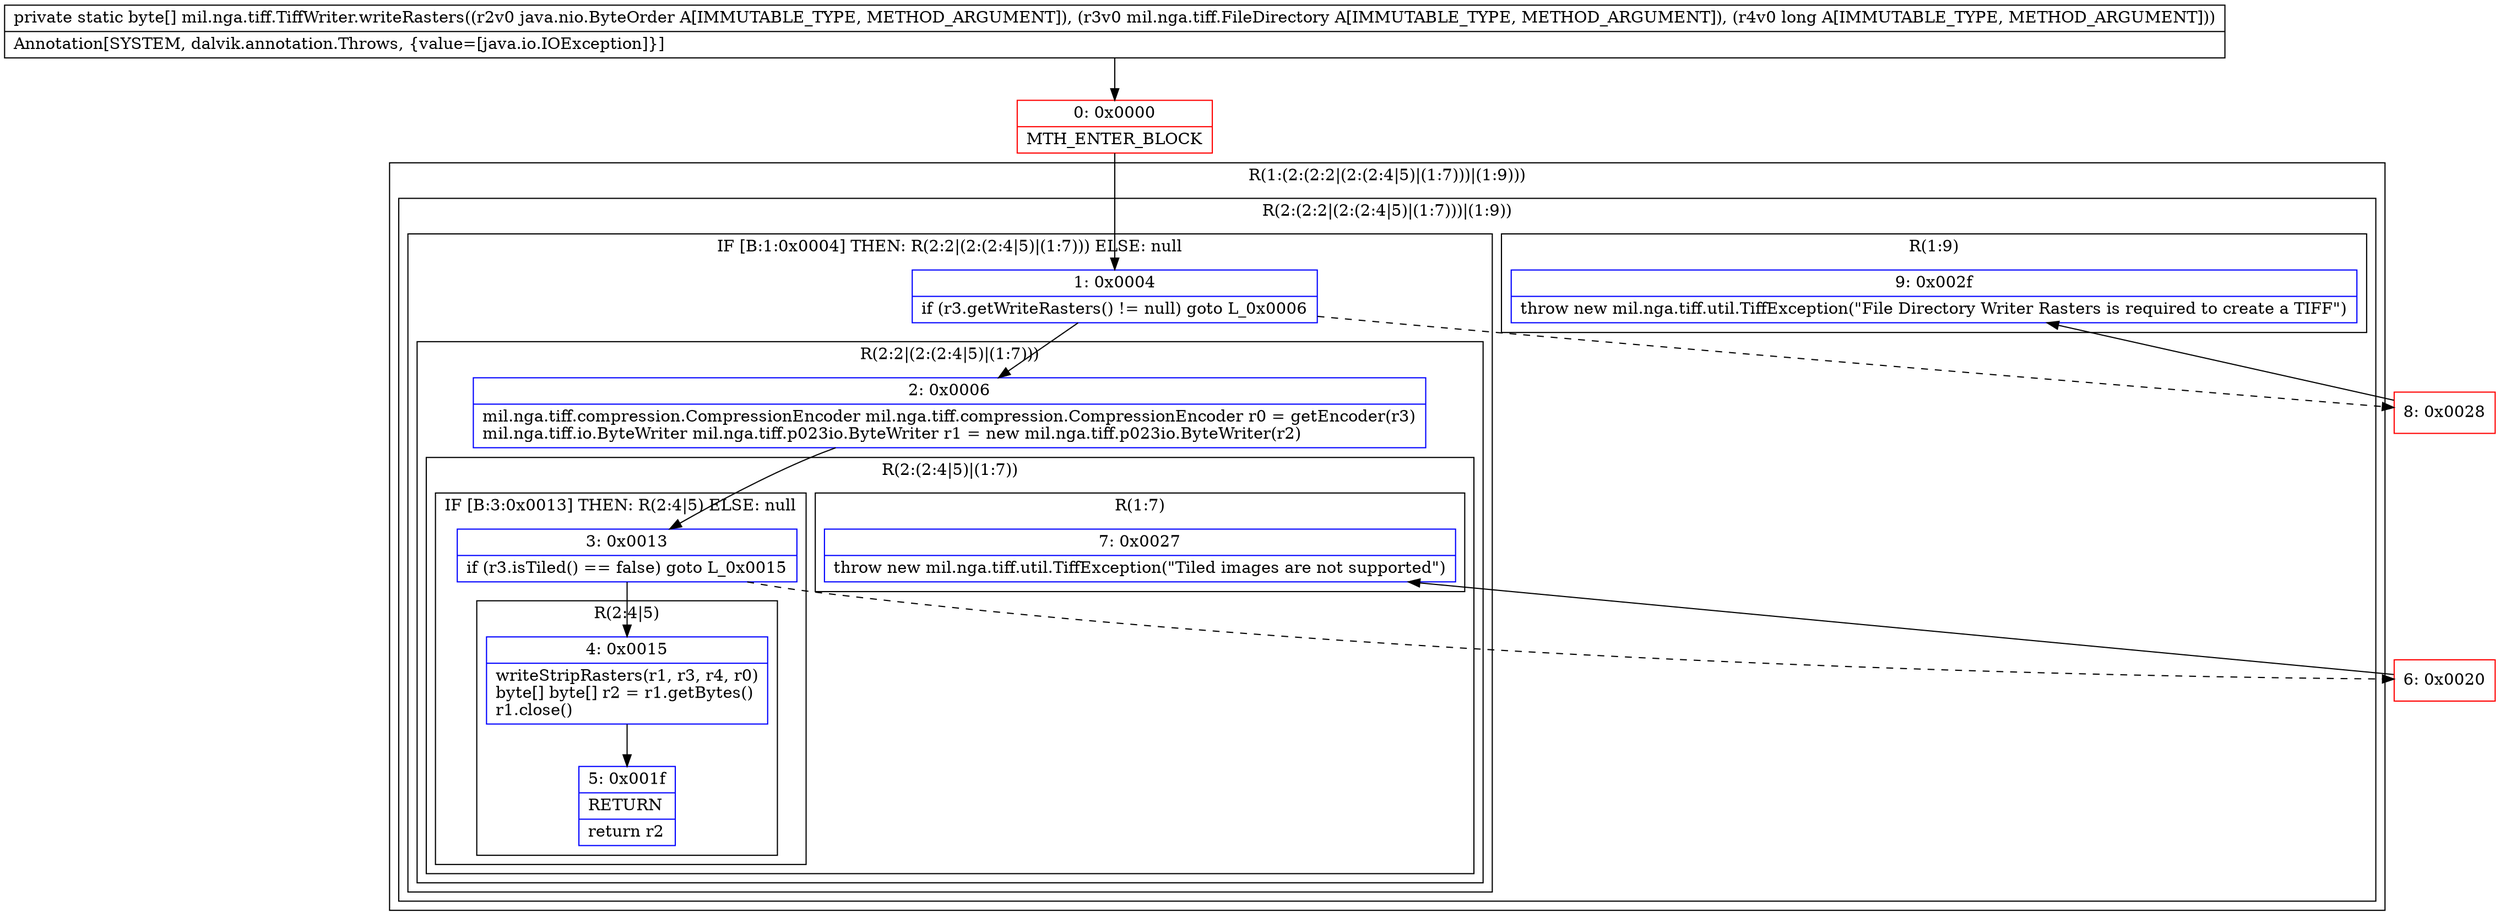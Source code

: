 digraph "CFG formil.nga.tiff.TiffWriter.writeRasters(Ljava\/nio\/ByteOrder;Lmil\/nga\/tiff\/FileDirectory;J)[B" {
subgraph cluster_Region_260223302 {
label = "R(1:(2:(2:2|(2:(2:4|5)|(1:7)))|(1:9)))";
node [shape=record,color=blue];
subgraph cluster_Region_1425960954 {
label = "R(2:(2:2|(2:(2:4|5)|(1:7)))|(1:9))";
node [shape=record,color=blue];
subgraph cluster_IfRegion_665599386 {
label = "IF [B:1:0x0004] THEN: R(2:2|(2:(2:4|5)|(1:7))) ELSE: null";
node [shape=record,color=blue];
Node_1 [shape=record,label="{1\:\ 0x0004|if (r3.getWriteRasters() != null) goto L_0x0006\l}"];
subgraph cluster_Region_1131354743 {
label = "R(2:2|(2:(2:4|5)|(1:7)))";
node [shape=record,color=blue];
Node_2 [shape=record,label="{2\:\ 0x0006|mil.nga.tiff.compression.CompressionEncoder mil.nga.tiff.compression.CompressionEncoder r0 = getEncoder(r3)\lmil.nga.tiff.io.ByteWriter mil.nga.tiff.p023io.ByteWriter r1 = new mil.nga.tiff.p023io.ByteWriter(r2)\l}"];
subgraph cluster_Region_1792321593 {
label = "R(2:(2:4|5)|(1:7))";
node [shape=record,color=blue];
subgraph cluster_IfRegion_1883647140 {
label = "IF [B:3:0x0013] THEN: R(2:4|5) ELSE: null";
node [shape=record,color=blue];
Node_3 [shape=record,label="{3\:\ 0x0013|if (r3.isTiled() == false) goto L_0x0015\l}"];
subgraph cluster_Region_1828072075 {
label = "R(2:4|5)";
node [shape=record,color=blue];
Node_4 [shape=record,label="{4\:\ 0x0015|writeStripRasters(r1, r3, r4, r0)\lbyte[] byte[] r2 = r1.getBytes()\lr1.close()\l}"];
Node_5 [shape=record,label="{5\:\ 0x001f|RETURN\l|return r2\l}"];
}
}
subgraph cluster_Region_1465912553 {
label = "R(1:7)";
node [shape=record,color=blue];
Node_7 [shape=record,label="{7\:\ 0x0027|throw new mil.nga.tiff.util.TiffException(\"Tiled images are not supported\")\l}"];
}
}
}
}
subgraph cluster_Region_300329842 {
label = "R(1:9)";
node [shape=record,color=blue];
Node_9 [shape=record,label="{9\:\ 0x002f|throw new mil.nga.tiff.util.TiffException(\"File Directory Writer Rasters is required to create a TIFF\")\l}"];
}
}
}
Node_0 [shape=record,color=red,label="{0\:\ 0x0000|MTH_ENTER_BLOCK\l}"];
Node_6 [shape=record,color=red,label="{6\:\ 0x0020}"];
Node_8 [shape=record,color=red,label="{8\:\ 0x0028}"];
MethodNode[shape=record,label="{private static byte[] mil.nga.tiff.TiffWriter.writeRasters((r2v0 java.nio.ByteOrder A[IMMUTABLE_TYPE, METHOD_ARGUMENT]), (r3v0 mil.nga.tiff.FileDirectory A[IMMUTABLE_TYPE, METHOD_ARGUMENT]), (r4v0 long A[IMMUTABLE_TYPE, METHOD_ARGUMENT]))  | Annotation[SYSTEM, dalvik.annotation.Throws, \{value=[java.io.IOException]\}]\l}"];
MethodNode -> Node_0;
Node_1 -> Node_2;
Node_1 -> Node_8[style=dashed];
Node_2 -> Node_3;
Node_3 -> Node_4;
Node_3 -> Node_6[style=dashed];
Node_4 -> Node_5;
Node_0 -> Node_1;
Node_6 -> Node_7;
Node_8 -> Node_9;
}


